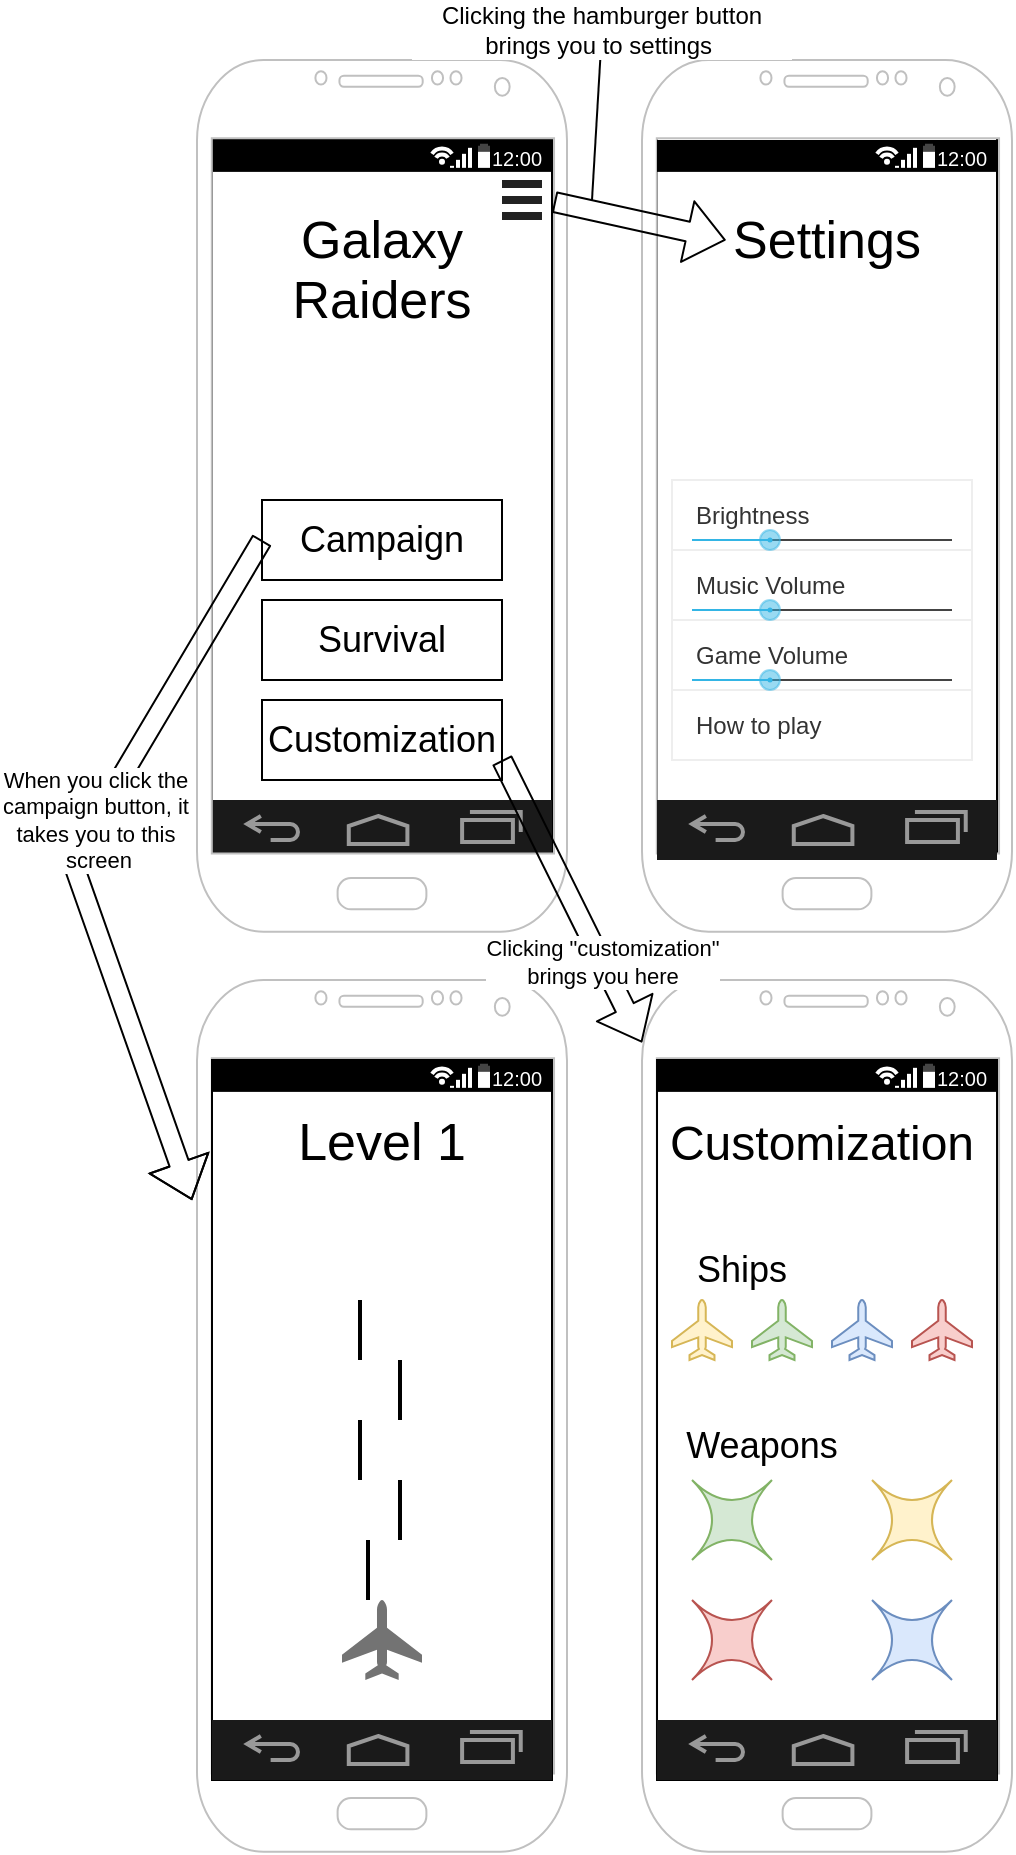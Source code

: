 <mxfile version="13.9.3" type="device"><diagram id="R_pfNg0NKZpvZ_Q1uBhr" name="Page-1"><mxGraphModel dx="1422" dy="705" grid="1" gridSize="10" guides="1" tooltips="1" connect="1" arrows="1" fold="1" page="1" pageScale="1" pageWidth="850" pageHeight="1100" math="0" shadow="0"><root><mxCell id="0"/><mxCell id="1" parent="0"/><mxCell id="BMOfMd5baAp9XMnnjNfv-21" value="" style="rounded=0;whiteSpace=wrap;html=1;direction=south;" parent="1" vertex="1"><mxGeometry x="432.5" y="87.91" width="170" height="360" as="geometry"/></mxCell><mxCell id="BMOfMd5baAp9XMnnjNfv-1" value="" style="rounded=0;whiteSpace=wrap;html=1;direction=south;" parent="1" vertex="1"><mxGeometry x="210" y="90" width="170" height="360" as="geometry"/></mxCell><mxCell id="BMOfMd5baAp9XMnnjNfv-2" value="&lt;font style=&quot;font-size: 18px&quot;&gt;Campaign&lt;/font&gt;" style="rounded=0;whiteSpace=wrap;html=1;" parent="1" vertex="1"><mxGeometry x="235" y="270" width="120" height="40" as="geometry"/></mxCell><mxCell id="BMOfMd5baAp9XMnnjNfv-3" value="&lt;font style=&quot;font-size: 18px&quot;&gt;Survival&lt;/font&gt;" style="rounded=0;whiteSpace=wrap;html=1;" parent="1" vertex="1"><mxGeometry x="235" y="320" width="120" height="40" as="geometry"/></mxCell><mxCell id="BMOfMd5baAp9XMnnjNfv-4" value="&lt;font style=&quot;font-size: 18px&quot;&gt;Customization&lt;/font&gt;" style="rounded=0;whiteSpace=wrap;html=1;" parent="1" vertex="1"><mxGeometry x="235" y="370" width="120" height="40" as="geometry"/></mxCell><mxCell id="BMOfMd5baAp9XMnnjNfv-5" value="Galaxy" style="text;html=1;strokeColor=none;fillColor=none;align=center;verticalAlign=middle;whiteSpace=wrap;rounded=0;fontSize=26;" parent="1" vertex="1"><mxGeometry x="220" y="110" width="150" height="60" as="geometry"/></mxCell><mxCell id="BMOfMd5baAp9XMnnjNfv-6" value="Raiders" style="text;html=1;strokeColor=none;fillColor=none;align=center;verticalAlign=middle;whiteSpace=wrap;rounded=0;fontSize=26;" parent="1" vertex="1"><mxGeometry x="220" y="140" width="150" height="60" as="geometry"/></mxCell><mxCell id="BMOfMd5baAp9XMnnjNfv-7" value="" style="verticalLabelPosition=bottom;verticalAlign=top;html=1;shadow=0;dashed=0;strokeWidth=2;shape=mxgraph.android.navigation_bar_1;fillColor=#1A1A1A;strokeColor=#999999;fontSize=26;" parent="1" vertex="1"><mxGeometry x="210" y="420" width="170" height="30" as="geometry"/></mxCell><mxCell id="BMOfMd5baAp9XMnnjNfv-8" value="" style="strokeWidth=1;html=1;shadow=0;dashed=0;shape=mxgraph.android.statusBar;align=center;fillColor=#000000;strokeColor=#ffffff;fontColor=#ffffff;fontSize=10;" parent="1" vertex="1"><mxGeometry x="210" y="90" width="170" height="15.83" as="geometry"/></mxCell><mxCell id="BMOfMd5baAp9XMnnjNfv-9" value="" style="verticalLabelPosition=bottom;verticalAlign=top;html=1;shadow=0;dashed=0;strokeWidth=1;shape=mxgraph.android.phone2;strokeColor=#c0c0c0;fontSize=26;" parent="1" vertex="1"><mxGeometry x="202.5" y="50" width="185" height="435.83" as="geometry"/></mxCell><mxCell id="BMOfMd5baAp9XMnnjNfv-11" value="" style="html=1;verticalLabelPosition=bottom;labelBackgroundColor=#ffffff;verticalAlign=top;shadow=0;dashed=0;strokeWidth=2;shape=mxgraph.ios7.misc.options;fillColor=#222222;fontSize=26;" parent="1" vertex="1"><mxGeometry x="355" y="110" width="20" height="20" as="geometry"/></mxCell><mxCell id="BMOfMd5baAp9XMnnjNfv-12" value="" style="verticalLabelPosition=bottom;verticalAlign=top;html=1;shadow=0;dashed=0;strokeWidth=1;shape=mxgraph.android.phone2;strokeColor=#c0c0c0;fontSize=26;" parent="1" vertex="1"><mxGeometry x="425" y="50" width="185" height="435.83" as="geometry"/></mxCell><mxCell id="BMOfMd5baAp9XMnnjNfv-13" value="" style="strokeWidth=1;html=1;shadow=0;dashed=0;shape=mxgraph.android.statusBar;align=center;fillColor=#000000;strokeColor=#ffffff;fontColor=#ffffff;fontSize=10;" parent="1" vertex="1"><mxGeometry x="432.5" y="90" width="170" height="15.83" as="geometry"/></mxCell><mxCell id="BMOfMd5baAp9XMnnjNfv-14" value="" style="verticalLabelPosition=bottom;verticalAlign=top;html=1;shadow=0;dashed=0;strokeWidth=2;shape=mxgraph.android.navigation_bar_1;fillColor=#1A1A1A;strokeColor=#999999;fontSize=26;" parent="1" vertex="1"><mxGeometry x="432.5" y="420" width="170" height="30" as="geometry"/></mxCell><mxCell id="BMOfMd5baAp9XMnnjNfv-15" value="Settings" style="text;html=1;strokeColor=none;fillColor=none;align=center;verticalAlign=middle;whiteSpace=wrap;rounded=0;fontSize=26;" parent="1" vertex="1"><mxGeometry x="466.88" y="110" width="101.25" height="60" as="geometry"/></mxCell><mxCell id="BMOfMd5baAp9XMnnjNfv-16" value="" style="strokeWidth=1;html=1;shadow=0;dashed=0;shape=mxgraph.android.rrect;rSize=0;strokeColor=#eeeeee;fillColor=#ffffff;gradientColor=none;fontSize=26;" parent="1" vertex="1"><mxGeometry x="440" y="260" width="150" height="140" as="geometry"/></mxCell><mxCell id="BMOfMd5baAp9XMnnjNfv-17" value="&lt;font style=&quot;font-size: 12px&quot;&gt;Brightness&lt;/font&gt;" style="strokeColor=inherit;fillColor=inherit;gradientColor=inherit;strokeWidth=1;html=1;shadow=0;dashed=0;shape=mxgraph.android.rrect;rSize=0;align=left;spacingLeft=10;fontSize=8;fontColor=#333333;" parent="BMOfMd5baAp9XMnnjNfv-16" vertex="1"><mxGeometry width="150" height="35" as="geometry"/></mxCell><mxCell id="BMOfMd5baAp9XMnnjNfv-18" value="&lt;span style=&quot;font-size: 12px&quot;&gt;Music Volume&lt;br&gt;&lt;/span&gt;" style="strokeColor=inherit;fillColor=inherit;gradientColor=inherit;strokeWidth=1;html=1;shadow=0;dashed=0;shape=mxgraph.android.rrect;rSize=0;align=left;spacingLeft=10;fontSize=8;fontColor=#333333;" parent="BMOfMd5baAp9XMnnjNfv-16" vertex="1"><mxGeometry y="35" width="150" height="35" as="geometry"/></mxCell><mxCell id="BMOfMd5baAp9XMnnjNfv-19" value="&lt;font style=&quot;font-size: 12px&quot;&gt;Game Volume&lt;/font&gt;" style="strokeColor=inherit;fillColor=inherit;gradientColor=inherit;strokeWidth=1;html=1;shadow=0;dashed=0;shape=mxgraph.android.rrect;rSize=0;align=left;spacingLeft=10;fontSize=8;fontColor=#333333;" parent="BMOfMd5baAp9XMnnjNfv-16" vertex="1"><mxGeometry y="70" width="150" height="35" as="geometry"/></mxCell><mxCell id="BMOfMd5baAp9XMnnjNfv-20" value="&lt;font style=&quot;font-size: 12px&quot;&gt;How to play&lt;br&gt;&lt;/font&gt;" style="strokeColor=inherit;fillColor=inherit;gradientColor=inherit;strokeWidth=1;html=1;shadow=0;dashed=0;shape=mxgraph.android.rrect;rSize=0;align=left;spacingLeft=10;fontSize=8;fontColor=#333333;" parent="BMOfMd5baAp9XMnnjNfv-16" vertex="1"><mxGeometry y="105" width="150" height="35" as="geometry"/></mxCell><mxCell id="BMOfMd5baAp9XMnnjNfv-59" value="" style="verticalLabelPosition=bottom;verticalAlign=top;html=1;shadow=0;dashed=0;strokeWidth=1;shape=mxgraph.android.progressScrubberPressed;dx=0.3;fillColor=#33b5e5;labelBackgroundColor=#FFFFFF;fontSize=26;fontColor=#000000;" parent="BMOfMd5baAp9XMnnjNfv-16" vertex="1"><mxGeometry x="10" y="60" width="130" height="10" as="geometry"/></mxCell><mxCell id="BMOfMd5baAp9XMnnjNfv-60" value="" style="verticalLabelPosition=bottom;verticalAlign=top;html=1;shadow=0;dashed=0;strokeWidth=1;shape=mxgraph.android.progressScrubberPressed;dx=0.3;fillColor=#33b5e5;labelBackgroundColor=#FFFFFF;fontSize=26;fontColor=#000000;" parent="BMOfMd5baAp9XMnnjNfv-16" vertex="1"><mxGeometry x="10" y="95" width="130" height="10" as="geometry"/></mxCell><mxCell id="BMOfMd5baAp9XMnnjNfv-61" value="" style="verticalLabelPosition=bottom;verticalAlign=top;html=1;shadow=0;dashed=0;strokeWidth=1;shape=mxgraph.android.progressScrubberPressed;dx=0.3;fillColor=#33b5e5;labelBackgroundColor=#FFFFFF;fontSize=26;fontColor=#000000;" parent="BMOfMd5baAp9XMnnjNfv-16" vertex="1"><mxGeometry x="10" y="25" width="130" height="10" as="geometry"/></mxCell><mxCell id="BMOfMd5baAp9XMnnjNfv-22" value="" style="verticalLabelPosition=bottom;verticalAlign=top;html=1;shadow=0;dashed=0;strokeWidth=1;shape=mxgraph.android.phone2;strokeColor=#c0c0c0;fontSize=26;" parent="1" vertex="1"><mxGeometry x="202.5" y="510" width="185" height="435.83" as="geometry"/></mxCell><mxCell id="BMOfMd5baAp9XMnnjNfv-23" value="" style="verticalLabelPosition=bottom;verticalAlign=top;html=1;shadow=0;dashed=0;strokeWidth=1;shape=mxgraph.android.phone2;strokeColor=#c0c0c0;fontSize=26;" parent="1" vertex="1"><mxGeometry x="425.01" y="510" width="185" height="435.83" as="geometry"/></mxCell><mxCell id="BMOfMd5baAp9XMnnjNfv-24" value="" style="rounded=0;whiteSpace=wrap;html=1;direction=south;" parent="1" vertex="1"><mxGeometry x="210" y="550" width="170" height="360" as="geometry"/></mxCell><mxCell id="BMOfMd5baAp9XMnnjNfv-25" value="" style="rounded=0;whiteSpace=wrap;html=1;direction=south;" parent="1" vertex="1"><mxGeometry x="432.51" y="550" width="170" height="360" as="geometry"/></mxCell><mxCell id="BMOfMd5baAp9XMnnjNfv-26" value="" style="verticalLabelPosition=bottom;verticalAlign=top;html=1;shadow=0;dashed=0;strokeWidth=2;shape=mxgraph.android.navigation_bar_1;fillColor=#1A1A1A;strokeColor=#999999;fontSize=26;" parent="1" vertex="1"><mxGeometry x="210" y="880" width="170" height="30" as="geometry"/></mxCell><mxCell id="BMOfMd5baAp9XMnnjNfv-27" value="" style="verticalLabelPosition=bottom;verticalAlign=top;html=1;shadow=0;dashed=0;strokeWidth=2;shape=mxgraph.android.navigation_bar_1;fillColor=#1A1A1A;strokeColor=#999999;fontSize=26;" parent="1" vertex="1"><mxGeometry x="432.5" y="880" width="170" height="30" as="geometry"/></mxCell><mxCell id="BMOfMd5baAp9XMnnjNfv-28" value="" style="strokeWidth=1;html=1;shadow=0;dashed=0;shape=mxgraph.android.statusBar;align=center;fillColor=#000000;strokeColor=#ffffff;fontColor=#ffffff;fontSize=10;" parent="1" vertex="1"><mxGeometry x="210" y="550" width="170" height="15.83" as="geometry"/></mxCell><mxCell id="BMOfMd5baAp9XMnnjNfv-29" value="" style="strokeWidth=1;html=1;shadow=0;dashed=0;shape=mxgraph.android.statusBar;align=center;fillColor=#000000;strokeColor=#ffffff;fontColor=#ffffff;fontSize=10;" parent="1" vertex="1"><mxGeometry x="432.5" y="550" width="170" height="15.83" as="geometry"/></mxCell><mxCell id="BMOfMd5baAp9XMnnjNfv-30" value="Level 1" style="text;html=1;strokeColor=none;fillColor=none;align=center;verticalAlign=middle;whiteSpace=wrap;rounded=0;fontSize=26;" parent="1" vertex="1"><mxGeometry x="210" y="565.83" width="170" height="50" as="geometry"/></mxCell><mxCell id="BMOfMd5baAp9XMnnjNfv-33" value="" style="dashed=0;aspect=fixed;verticalLabelPosition=bottom;verticalAlign=top;align=center;shape=mxgraph.gmdl.travel;strokeColor=none;fillColor=#737373;shadow=0;direction=east;labelBackgroundColor=#000000;fontSize=26;fontColor=#000000;" parent="1" vertex="1"><mxGeometry x="275" y="820" width="40" height="40" as="geometry"/></mxCell><mxCell id="BMOfMd5baAp9XMnnjNfv-34" value="" style="shape=image;html=1;verticalAlign=top;verticalLabelPosition=bottom;labelBackgroundColor=#ffffff;imageAspect=0;aspect=fixed;image=https://cdn1.iconfinder.com/data/icons/computer-techologies-outline-free/128/ic_android_logo-128.png;fontSize=26;fontColor=#000000;" parent="1" vertex="1"><mxGeometry x="220" y="600" width="38" height="38" as="geometry"/></mxCell><mxCell id="BMOfMd5baAp9XMnnjNfv-35" value="" style="shape=image;html=1;verticalAlign=top;verticalLabelPosition=bottom;labelBackgroundColor=#ffffff;imageAspect=0;aspect=fixed;image=https://cdn1.iconfinder.com/data/icons/computer-techologies-outline-free/128/ic_android_logo-128.png;fontSize=26;fontColor=#000000;" parent="1" vertex="1"><mxGeometry x="256" y="600" width="38" height="38" as="geometry"/></mxCell><mxCell id="BMOfMd5baAp9XMnnjNfv-36" value="" style="shape=image;html=1;verticalAlign=top;verticalLabelPosition=bottom;labelBackgroundColor=#ffffff;imageAspect=0;aspect=fixed;image=https://cdn1.iconfinder.com/data/icons/computer-techologies-outline-free/128/ic_android_logo-128.png;fontSize=26;fontColor=#000000;" parent="1" vertex="1"><mxGeometry x="294" y="600" width="38" height="38" as="geometry"/></mxCell><mxCell id="BMOfMd5baAp9XMnnjNfv-37" value="" style="shape=image;html=1;verticalAlign=top;verticalLabelPosition=bottom;labelBackgroundColor=#ffffff;imageAspect=0;aspect=fixed;image=https://cdn1.iconfinder.com/data/icons/computer-techologies-outline-free/128/ic_android_logo-128.png;fontSize=26;fontColor=#000000;" parent="1" vertex="1"><mxGeometry x="332" y="600" width="38" height="38" as="geometry"/></mxCell><mxCell id="BMOfMd5baAp9XMnnjNfv-38" value="" style="shape=image;html=1;verticalAlign=top;verticalLabelPosition=bottom;labelBackgroundColor=#ffffff;imageAspect=0;aspect=fixed;image=https://cdn1.iconfinder.com/data/icons/computer-techologies-outline-free/128/ic_android_logo-128.png;fontSize=26;fontColor=#000000;" parent="1" vertex="1"><mxGeometry x="332" y="622" width="38" height="38" as="geometry"/></mxCell><mxCell id="BMOfMd5baAp9XMnnjNfv-39" value="" style="shape=image;html=1;verticalAlign=top;verticalLabelPosition=bottom;labelBackgroundColor=#ffffff;imageAspect=0;aspect=fixed;image=https://cdn1.iconfinder.com/data/icons/computer-techologies-outline-free/128/ic_android_logo-128.png;fontSize=26;fontColor=#000000;" parent="1" vertex="1"><mxGeometry x="294" y="622" width="38" height="38" as="geometry"/></mxCell><mxCell id="BMOfMd5baAp9XMnnjNfv-40" value="" style="shape=image;html=1;verticalAlign=top;verticalLabelPosition=bottom;labelBackgroundColor=#ffffff;imageAspect=0;aspect=fixed;image=https://cdn1.iconfinder.com/data/icons/computer-techologies-outline-free/128/ic_android_logo-128.png;fontSize=26;fontColor=#000000;" parent="1" vertex="1"><mxGeometry x="256" y="622" width="38" height="38" as="geometry"/></mxCell><mxCell id="BMOfMd5baAp9XMnnjNfv-41" value="" style="shape=image;html=1;verticalAlign=top;verticalLabelPosition=bottom;labelBackgroundColor=#ffffff;imageAspect=0;aspect=fixed;image=https://cdn1.iconfinder.com/data/icons/computer-techologies-outline-free/128/ic_android_logo-128.png;fontSize=26;fontColor=#000000;" parent="1" vertex="1"><mxGeometry x="220" y="622" width="38" height="38" as="geometry"/></mxCell><mxCell id="BMOfMd5baAp9XMnnjNfv-43" value="" style="shape=image;html=1;verticalAlign=top;verticalLabelPosition=bottom;labelBackgroundColor=#ffffff;imageAspect=0;aspect=fixed;image=https://cdn1.iconfinder.com/data/icons/computer-techologies-outline-free/128/ic_android_logo-128.png;fontSize=26;fontColor=#000000;" parent="1" vertex="1"><mxGeometry x="332" y="642" width="38" height="38" as="geometry"/></mxCell><mxCell id="BMOfMd5baAp9XMnnjNfv-44" value="" style="shape=image;html=1;verticalAlign=top;verticalLabelPosition=bottom;labelBackgroundColor=#ffffff;imageAspect=0;aspect=fixed;image=https://cdn1.iconfinder.com/data/icons/computer-techologies-outline-free/128/ic_android_logo-128.png;fontSize=26;fontColor=#000000;" parent="1" vertex="1"><mxGeometry x="294" y="642" width="38" height="38" as="geometry"/></mxCell><mxCell id="BMOfMd5baAp9XMnnjNfv-45" value="" style="shape=image;html=1;verticalAlign=top;verticalLabelPosition=bottom;labelBackgroundColor=#ffffff;imageAspect=0;aspect=fixed;image=https://cdn1.iconfinder.com/data/icons/computer-techologies-outline-free/128/ic_android_logo-128.png;fontSize=26;fontColor=#000000;" parent="1" vertex="1"><mxGeometry x="258" y="642" width="38" height="38" as="geometry"/></mxCell><mxCell id="BMOfMd5baAp9XMnnjNfv-46" value="" style="shape=image;html=1;verticalAlign=top;verticalLabelPosition=bottom;labelBackgroundColor=#ffffff;imageAspect=0;aspect=fixed;image=https://cdn1.iconfinder.com/data/icons/computer-techologies-outline-free/128/ic_android_logo-128.png;fontSize=26;fontColor=#000000;" parent="1" vertex="1"><mxGeometry x="220" y="642" width="38" height="38" as="geometry"/></mxCell><mxCell id="BMOfMd5baAp9XMnnjNfv-47" value="" style="line;strokeWidth=2;direction=south;html=1;labelBackgroundColor=#000000;fontSize=26;fontColor=#000000;" parent="1" vertex="1"><mxGeometry x="286" y="790" width="4" height="30" as="geometry"/></mxCell><mxCell id="BMOfMd5baAp9XMnnjNfv-48" value="" style="line;strokeWidth=2;direction=south;html=1;labelBackgroundColor=#000000;fontSize=26;fontColor=#000000;" parent="1" vertex="1"><mxGeometry x="302" y="760" width="4" height="30" as="geometry"/></mxCell><mxCell id="BMOfMd5baAp9XMnnjNfv-49" value="" style="line;strokeWidth=2;direction=south;html=1;labelBackgroundColor=#000000;fontSize=26;fontColor=#000000;" parent="1" vertex="1"><mxGeometry x="282" y="730" width="4" height="30" as="geometry"/></mxCell><mxCell id="BMOfMd5baAp9XMnnjNfv-50" value="" style="line;strokeWidth=2;direction=south;html=1;labelBackgroundColor=#000000;fontSize=26;fontColor=#000000;" parent="1" vertex="1"><mxGeometry x="302" y="700" width="4" height="30" as="geometry"/></mxCell><mxCell id="BMOfMd5baAp9XMnnjNfv-51" value="" style="line;strokeWidth=2;direction=south;html=1;labelBackgroundColor=#000000;fontSize=26;fontColor=#000000;" parent="1" vertex="1"><mxGeometry x="282" y="670" width="4" height="30" as="geometry"/></mxCell><mxCell id="BMOfMd5baAp9XMnnjNfv-52" value="&lt;font style=&quot;font-size: 24px&quot;&gt;Customization&lt;/font&gt;" style="text;html=1;strokeColor=none;fillColor=none;align=center;verticalAlign=middle;whiteSpace=wrap;rounded=0;labelBackgroundColor=#FFFFFF;fontSize=26;fontColor=#000000;" parent="1" vertex="1"><mxGeometry x="430" y="571.24" width="170" height="39.17" as="geometry"/></mxCell><mxCell id="BMOfMd5baAp9XMnnjNfv-53" value="&lt;span style=&quot;font-size: 18px&quot;&gt;Ships&lt;br&gt;&lt;/span&gt;" style="text;html=1;strokeColor=none;fillColor=none;align=center;verticalAlign=middle;whiteSpace=wrap;rounded=0;labelBackgroundColor=#FFFFFF;fontSize=26;fontColor=#000000;" parent="1" vertex="1"><mxGeometry x="440" y="642" width="70" height="20" as="geometry"/></mxCell><mxCell id="BMOfMd5baAp9XMnnjNfv-54" value="" style="dashed=0;aspect=fixed;verticalLabelPosition=bottom;verticalAlign=top;align=center;shape=mxgraph.gmdl.travel;strokeColor=#b85450;fillColor=#f8cecc;shadow=0;direction=east;labelBackgroundColor=#FF0000;fontSize=26;" parent="1" vertex="1"><mxGeometry x="560" y="670" width="30" height="30" as="geometry"/></mxCell><mxCell id="BMOfMd5baAp9XMnnjNfv-55" value="" style="dashed=0;aspect=fixed;verticalLabelPosition=bottom;verticalAlign=top;align=center;shape=mxgraph.gmdl.travel;strokeColor=#6c8ebf;fillColor=#dae8fc;shadow=0;direction=east;labelBackgroundColor=#000000;fontSize=26;" parent="1" vertex="1"><mxGeometry x="520" y="670" width="30" height="30" as="geometry"/></mxCell><mxCell id="BMOfMd5baAp9XMnnjNfv-56" value="" style="dashed=0;aspect=fixed;verticalLabelPosition=bottom;verticalAlign=top;align=center;shape=mxgraph.gmdl.travel;strokeColor=#82b366;fillColor=#d5e8d4;shadow=0;direction=east;labelBackgroundColor=#000000;fontSize=26;" parent="1" vertex="1"><mxGeometry x="480" y="670" width="30" height="30" as="geometry"/></mxCell><mxCell id="BMOfMd5baAp9XMnnjNfv-57" value="" style="dashed=0;aspect=fixed;verticalLabelPosition=bottom;verticalAlign=top;align=center;shape=mxgraph.gmdl.travel;strokeColor=#d6b656;fillColor=#fff2cc;shadow=0;direction=east;labelBackgroundColor=#000000;fontSize=26;" parent="1" vertex="1"><mxGeometry x="440" y="670" width="30" height="30" as="geometry"/></mxCell><mxCell id="BMOfMd5baAp9XMnnjNfv-58" value="&lt;font style=&quot;font-size: 18px&quot;&gt;Weapons&lt;br&gt;&lt;/font&gt;" style="text;html=1;strokeColor=none;fillColor=none;align=center;verticalAlign=middle;whiteSpace=wrap;rounded=0;labelBackgroundColor=#FFFFFF;fontSize=26;" parent="1" vertex="1"><mxGeometry x="440" y="730" width="90" height="20" as="geometry"/></mxCell><mxCell id="BMOfMd5baAp9XMnnjNfv-62" value="" style="shape=switch;whiteSpace=wrap;html=1;labelBackgroundColor=#FFFFFF;fontSize=26;fillColor=#d5e8d4;strokeColor=#82b366;" parent="1" vertex="1"><mxGeometry x="450" y="760" width="40" height="40" as="geometry"/></mxCell><mxCell id="BMOfMd5baAp9XMnnjNfv-63" value="" style="shape=switch;whiteSpace=wrap;html=1;labelBackgroundColor=#FFFFFF;fontSize=26;fillColor=#fff2cc;strokeColor=#d6b656;" parent="1" vertex="1"><mxGeometry x="540" y="760" width="40" height="40" as="geometry"/></mxCell><mxCell id="BMOfMd5baAp9XMnnjNfv-64" value="" style="shape=switch;whiteSpace=wrap;html=1;labelBackgroundColor=#FFFFFF;fontSize=26;fillColor=#f8cecc;strokeColor=#b85450;" parent="1" vertex="1"><mxGeometry x="450" y="820" width="40" height="40" as="geometry"/></mxCell><mxCell id="BMOfMd5baAp9XMnnjNfv-65" value="" style="shape=switch;whiteSpace=wrap;html=1;labelBackgroundColor=#FFFFFF;fontSize=26;fillColor=#dae8fc;strokeColor=#6c8ebf;" parent="1" vertex="1"><mxGeometry x="540" y="820" width="40" height="40" as="geometry"/></mxCell><mxCell id="-Jy1GjL6VlaZKoS4xXEr-2" value="" style="shape=flexArrow;endArrow=classic;html=1;entryX=0;entryY=0.5;entryDx=0;entryDy=0;exitX=0.965;exitY=0.163;exitDx=0;exitDy=0;exitPerimeter=0;" parent="1" source="BMOfMd5baAp9XMnnjNfv-9" target="BMOfMd5baAp9XMnnjNfv-15" edge="1"><mxGeometry width="50" height="50" relative="1" as="geometry"><mxPoint x="380" y="165" as="sourcePoint"/><mxPoint x="430" y="115" as="targetPoint"/><Array as="points"/></mxGeometry></mxCell><mxCell id="-Jy1GjL6VlaZKoS4xXEr-3" value="" style="shape=flexArrow;endArrow=classic;html=1;exitX=0;exitY=0.5;exitDx=0;exitDy=0;" parent="1" source="BMOfMd5baAp9XMnnjNfv-2" edge="1"><mxGeometry width="50" height="50" relative="1" as="geometry"><mxPoint x="130" y="330" as="sourcePoint"/><mxPoint x="200" y="620" as="targetPoint"/><Array as="points"><mxPoint x="140" y="450"/></Array></mxGeometry></mxCell><mxCell id="iqZyOWgcIQaHRpTiJdCw-1" value="When you click the&amp;nbsp;&lt;br&gt;campaign button, it&amp;nbsp;&lt;br&gt;takes you to this&amp;nbsp;&lt;br&gt;screen" style="edgeLabel;html=1;align=center;verticalAlign=middle;resizable=0;points=[];" vertex="1" connectable="0" parent="-Jy1GjL6VlaZKoS4xXEr-3"><mxGeometry x="-0.107" y="1" relative="1" as="geometry"><mxPoint y="-1" as="offset"/></mxGeometry></mxCell><mxCell id="-Jy1GjL6VlaZKoS4xXEr-4" value="" style="shape=flexArrow;endArrow=classic;html=1;exitX=1;exitY=0.75;exitDx=0;exitDy=0;" parent="1" source="BMOfMd5baAp9XMnnjNfv-4" target="BMOfMd5baAp9XMnnjNfv-23" edge="1"><mxGeometry width="50" height="50" relative="1" as="geometry"><mxPoint x="400" y="520" as="sourcePoint"/><mxPoint x="450" y="470" as="targetPoint"/></mxGeometry></mxCell><mxCell id="iqZyOWgcIQaHRpTiJdCw-2" value="Clicking &quot;customization&quot;&lt;br&gt;brings you here" style="edgeLabel;html=1;align=center;verticalAlign=middle;resizable=0;points=[];" vertex="1" connectable="0" parent="-Jy1GjL6VlaZKoS4xXEr-4"><mxGeometry x="0.43" relative="1" as="geometry"><mxPoint as="offset"/></mxGeometry></mxCell><mxCell id="iqZyOWgcIQaHRpTiJdCw-3" value="" style="endArrow=none;html=1;" edge="1" parent="1" target="iqZyOWgcIQaHRpTiJdCw-4"><mxGeometry width="50" height="50" relative="1" as="geometry"><mxPoint x="400" y="120" as="sourcePoint"/><mxPoint x="410" y="40" as="targetPoint"/></mxGeometry></mxCell><mxCell id="iqZyOWgcIQaHRpTiJdCw-4" value="Clicking the hamburger button&lt;br&gt;brings you to settings&amp;nbsp;" style="text;html=1;align=center;verticalAlign=middle;whiteSpace=wrap;rounded=0;fillColor=#ffffff;" vertex="1" parent="1"><mxGeometry x="310" y="20" width="190" height="30" as="geometry"/></mxCell></root></mxGraphModel></diagram></mxfile>